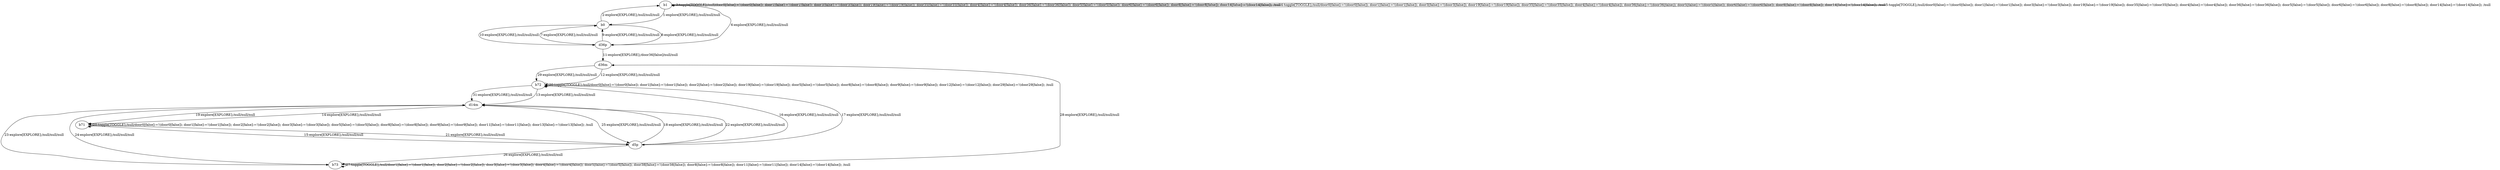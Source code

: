 # Total number of goals covered by this test: 1
# b71 --> b71

digraph g {
"b1" -> "b0" [label = "1-explore[EXPLORE];/null/null/null"];
"b0" -> "b1" [label = "2-explore[EXPLORE];/null/null/null"];
"b1" -> "b1" [label = "3-toggle[TOGGLE];/null/door0[false]:=!(door0[false]); door1[false]:=!(door1[false]); door3[false]:=!(door3[false]); door19[false]:=!(door19[false]); door35[false]:=!(door35[false]); door4[false]:=!(door4[false]); door36[false]:=!(door36[false]); door5[false]:=!(door5[false]); door6[false]:=!(door6[false]); door8[false]:=!(door8[false]); door14[false]:=!(door14[false]); /null"];
"b1" -> "b1" [label = "4-toggle[TOGGLE];/null/door0[false]:=!(door0[false]); door1[false]:=!(door1[false]); door3[false]:=!(door3[false]); door19[false]:=!(door19[false]); door35[false]:=!(door35[false]); door4[false]:=!(door4[false]); door36[false]:=!(door36[false]); door5[false]:=!(door5[false]); door6[false]:=!(door6[false]); door8[false]:=!(door8[false]); door14[false]:=!(door14[false]); /null"];
"b1" -> "b1" [label = "5-toggle[TOGGLE];/null/door0[false]:=!(door0[false]); door1[false]:=!(door1[false]); door3[false]:=!(door3[false]); door19[false]:=!(door19[false]); door35[false]:=!(door35[false]); door4[false]:=!(door4[false]); door36[false]:=!(door36[false]); door5[false]:=!(door5[false]); door6[false]:=!(door6[false]); door8[false]:=!(door8[false]); door14[false]:=!(door14[false]); /null"];
"b1" -> "d36p" [label = "6-explore[EXPLORE];/null/null/null"];
"d36p" -> "b0" [label = "7-explore[EXPLORE];/null/null/null"];
"b0" -> "d36p" [label = "8-explore[EXPLORE];/null/null/null"];
"d36p" -> "b0" [label = "9-explore[EXPLORE];/null/null/null"];
"b0" -> "d36p" [label = "10-explore[EXPLORE];/null/null/null"];
"d36p" -> "d36m" [label = "11-explore[EXPLORE];/door36[false]/null/null"];
"d36m" -> "b72" [label = "12-explore[EXPLORE];/null/null/null"];
"b72" -> "d14m" [label = "13-explore[EXPLORE];/null/null/null"];
"d14m" -> "b71" [label = "14-explore[EXPLORE];/null/null/null"];
"b71" -> "d5p" [label = "15-explore[EXPLORE];/null/null/null"];
"d5p" -> "b72" [label = "16-explore[EXPLORE];/null/null/null"];
"b72" -> "d5p" [label = "17-explore[EXPLORE];/null/null/null"];
"d5p" -> "d14m" [label = "18-explore[EXPLORE];/null/null/null"];
"d14m" -> "b71" [label = "19-explore[EXPLORE];/null/null/null"];
"b71" -> "b71" [label = "20-toggle[TOGGLE];/null/door0[false]:=!(door0[false]); door1[false]:=!(door1[false]); door2[false]:=!(door2[false]); door3[false]:=!(door3[false]); door5[false]:=!(door5[false]); door8[false]:=!(door8[false]); door9[false]:=!(door9[false]); door11[false]:=!(door11[false]); door13[false]:=!(door13[false]); /null"];
"b71" -> "d5p" [label = "21-explore[EXPLORE];/null/null/null"];
"d5p" -> "d14m" [label = "22-explore[EXPLORE];/null/null/null"];
"d14m" -> "b73" [label = "23-explore[EXPLORE];/null/null/null"];
"b73" -> "d14m" [label = "24-explore[EXPLORE];/null/null/null"];
"d14m" -> "d5p" [label = "25-explore[EXPLORE];/null/null/null"];
"d5p" -> "b73" [label = "26-explore[EXPLORE];/null/null/null"];
"b73" -> "b73" [label = "27-toggle[TOGGLE];/null/door1[false]:=!(door1[false]); door2[false]:=!(door2[false]); door3[false]:=!(door3[false]); door4[false]:=!(door4[false]); door5[false]:=!(door5[false]); door38[false]:=!(door38[false]); door8[false]:=!(door8[false]); door11[false]:=!(door11[false]); door14[false]:=!(door14[false]); /null"];
"b73" -> "d36m" [label = "28-explore[EXPLORE];/null/null/null"];
"d36m" -> "b72" [label = "29-explore[EXPLORE];/null/null/null"];
"b72" -> "b72" [label = "30-toggle[TOGGLE];/null/door0[false]:=!(door0[false]); door1[false]:=!(door1[false]); door2[false]:=!(door2[false]); door19[false]:=!(door19[false]); door5[false]:=!(door5[false]); door8[false]:=!(door8[false]); door9[false]:=!(door9[false]); door12[false]:=!(door12[false]); door29[false]:=!(door29[false]); /null"];
"b72" -> "d14m" [label = "31-explore[EXPLORE];/null/null/null"];
}